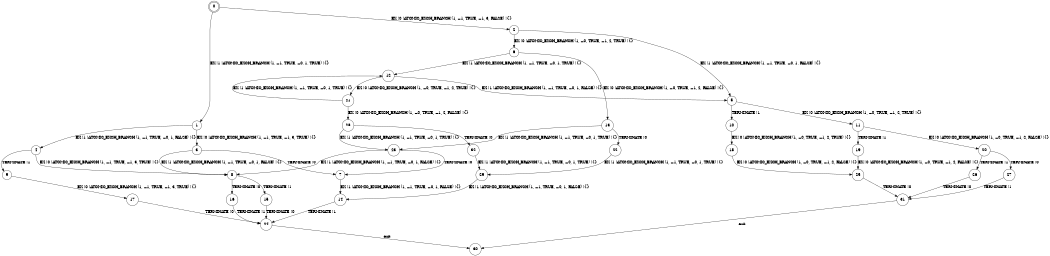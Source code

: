 digraph BCG {
size = "7, 10.5";
center = TRUE;
node [shape = circle];
0 [peripheries = 2];
0 -> 1 [label = "EX !1 !ATOMIC_EXCH_BRANCH (1, +1, TRUE, +0, 1, TRUE) !{}"];
0 -> 2 [label = "EX !0 !ATOMIC_EXCH_BRANCH (1, +1, TRUE, +1, 3, FALSE) !{}"];
1 -> 3 [label = "EX !0 !ATOMIC_EXCH_BRANCH (1, +1, TRUE, +1, 3, TRUE) !{}"];
1 -> 4 [label = "EX !1 !ATOMIC_EXCH_BRANCH (1, +1, TRUE, +0, 1, FALSE) !{}"];
2 -> 5 [label = "EX !1 !ATOMIC_EXCH_BRANCH (1, +1, TRUE, +0, 1, FALSE) !{}"];
2 -> 6 [label = "EX !0 !ATOMIC_EXCH_BRANCH (1, +0, TRUE, +1, 2, TRUE) !{}"];
3 -> 7 [label = "TERMINATE !0"];
3 -> 8 [label = "EX !1 !ATOMIC_EXCH_BRANCH (1, +1, TRUE, +0, 1, FALSE) !{}"];
4 -> 9 [label = "TERMINATE !1"];
4 -> 8 [label = "EX !0 !ATOMIC_EXCH_BRANCH (1, +1, TRUE, +1, 3, TRUE) !{}"];
5 -> 10 [label = "TERMINATE !1"];
5 -> 11 [label = "EX !0 !ATOMIC_EXCH_BRANCH (1, +0, TRUE, +1, 2, TRUE) !{}"];
6 -> 12 [label = "EX !1 !ATOMIC_EXCH_BRANCH (1, +1, TRUE, +0, 1, TRUE) !{}"];
6 -> 13 [label = "EX !0 !ATOMIC_EXCH_BRANCH (1, +0, TRUE, +1, 2, FALSE) !{}"];
7 -> 14 [label = "EX !1 !ATOMIC_EXCH_BRANCH (1, +1, TRUE, +0, 1, FALSE) !{}"];
8 -> 15 [label = "TERMINATE !1"];
8 -> 16 [label = "TERMINATE !0"];
9 -> 17 [label = "EX !0 !ATOMIC_EXCH_BRANCH (1, +1, TRUE, +1, 3, TRUE) !{}"];
10 -> 18 [label = "EX !0 !ATOMIC_EXCH_BRANCH (1, +0, TRUE, +1, 2, TRUE) !{}"];
11 -> 19 [label = "TERMINATE !1"];
11 -> 20 [label = "EX !0 !ATOMIC_EXCH_BRANCH (1, +0, TRUE, +1, 2, FALSE) !{}"];
12 -> 5 [label = "EX !1 !ATOMIC_EXCH_BRANCH (1, +1, TRUE, +0, 1, FALSE) !{}"];
12 -> 21 [label = "EX !0 !ATOMIC_EXCH_BRANCH (1, +0, TRUE, +1, 2, TRUE) !{}"];
13 -> 22 [label = "TERMINATE !0"];
13 -> 23 [label = "EX !1 !ATOMIC_EXCH_BRANCH (1, +1, TRUE, +0, 1, TRUE) !{}"];
14 -> 24 [label = "TERMINATE !1"];
15 -> 24 [label = "TERMINATE !0"];
16 -> 24 [label = "TERMINATE !1"];
17 -> 24 [label = "TERMINATE !0"];
18 -> 25 [label = "EX !0 !ATOMIC_EXCH_BRANCH (1, +0, TRUE, +1, 2, FALSE) !{}"];
19 -> 25 [label = "EX !0 !ATOMIC_EXCH_BRANCH (1, +0, TRUE, +1, 2, FALSE) !{}"];
20 -> 26 [label = "TERMINATE !1"];
20 -> 27 [label = "TERMINATE !0"];
21 -> 12 [label = "EX !1 !ATOMIC_EXCH_BRANCH (1, +1, TRUE, +0, 1, TRUE) !{}"];
21 -> 28 [label = "EX !0 !ATOMIC_EXCH_BRANCH (1, +0, TRUE, +1, 2, FALSE) !{}"];
22 -> 29 [label = "EX !1 !ATOMIC_EXCH_BRANCH (1, +1, TRUE, +0, 1, TRUE) !{}"];
23 -> 7 [label = "TERMINATE !0"];
23 -> 8 [label = "EX !1 !ATOMIC_EXCH_BRANCH (1, +1, TRUE, +0, 1, FALSE) !{}"];
24 -> 30 [label = "exit"];
25 -> 31 [label = "TERMINATE !0"];
26 -> 31 [label = "TERMINATE !0"];
27 -> 31 [label = "TERMINATE !1"];
28 -> 32 [label = "TERMINATE !0"];
28 -> 23 [label = "EX !1 !ATOMIC_EXCH_BRANCH (1, +1, TRUE, +0, 1, TRUE) !{}"];
29 -> 14 [label = "EX !1 !ATOMIC_EXCH_BRANCH (1, +1, TRUE, +0, 1, FALSE) !{}"];
31 -> 30 [label = "exit"];
32 -> 29 [label = "EX !1 !ATOMIC_EXCH_BRANCH (1, +1, TRUE, +0, 1, TRUE) !{}"];
}
